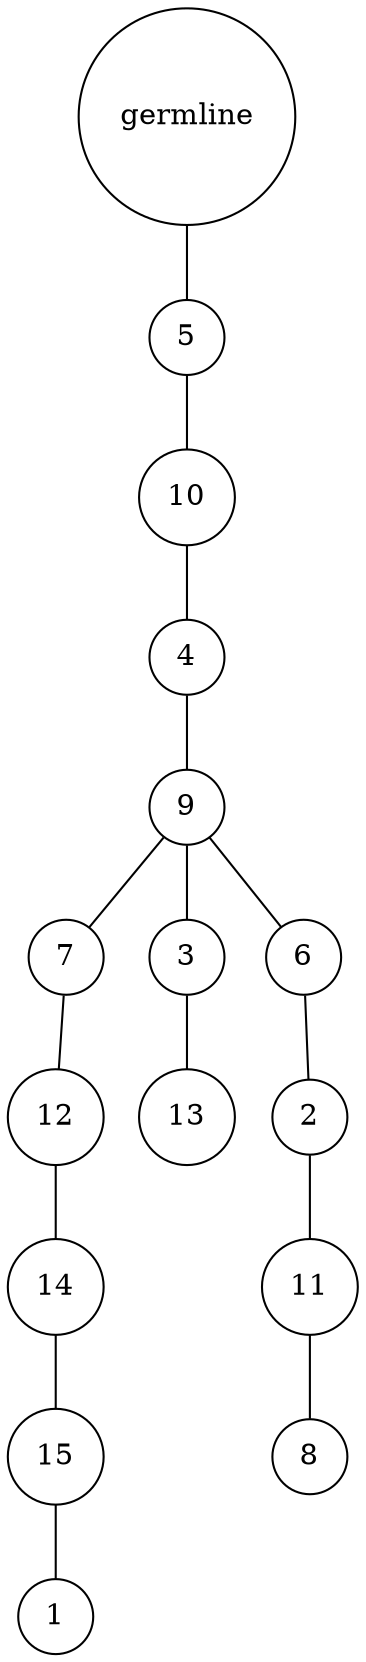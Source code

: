 graph {
	rankdir=UD;
	splines=line;
	node [shape=circle]
	"0x7f6a92adbf10" [label="germline"];
	"0x7f6a92adbf40" [label="5"];
	"0x7f6a92adbf10" -- "0x7f6a92adbf40" ;
	"0x7f6a92adbf70" [label="10"];
	"0x7f6a92adbf40" -- "0x7f6a92adbf70" ;
	"0x7f6a92adbfa0" [label="4"];
	"0x7f6a92adbf70" -- "0x7f6a92adbfa0" ;
	"0x7f6a92adbfd0" [label="9"];
	"0x7f6a92adbfa0" -- "0x7f6a92adbfd0" ;
	"0x7f6abd6e2040" [label="7"];
	"0x7f6a92adbfd0" -- "0x7f6abd6e2040" ;
	"0x7f6abd6e2070" [label="12"];
	"0x7f6abd6e2040" -- "0x7f6abd6e2070" ;
	"0x7f6abd6e20a0" [label="14"];
	"0x7f6abd6e2070" -- "0x7f6abd6e20a0" ;
	"0x7f6abd6e20d0" [label="15"];
	"0x7f6abd6e20a0" -- "0x7f6abd6e20d0" ;
	"0x7f6abd6e2100" [label="1"];
	"0x7f6abd6e20d0" -- "0x7f6abd6e2100" ;
	"0x7f6abd6e2130" [label="3"];
	"0x7f6a92adbfd0" -- "0x7f6abd6e2130" ;
	"0x7f6abd6e2160" [label="13"];
	"0x7f6abd6e2130" -- "0x7f6abd6e2160" ;
	"0x7f6abd6e2190" [label="6"];
	"0x7f6a92adbfd0" -- "0x7f6abd6e2190" ;
	"0x7f6abd6e21c0" [label="2"];
	"0x7f6abd6e2190" -- "0x7f6abd6e21c0" ;
	"0x7f6abd6e21f0" [label="11"];
	"0x7f6abd6e21c0" -- "0x7f6abd6e21f0" ;
	"0x7f6abd6e2220" [label="8"];
	"0x7f6abd6e21f0" -- "0x7f6abd6e2220" ;
}
